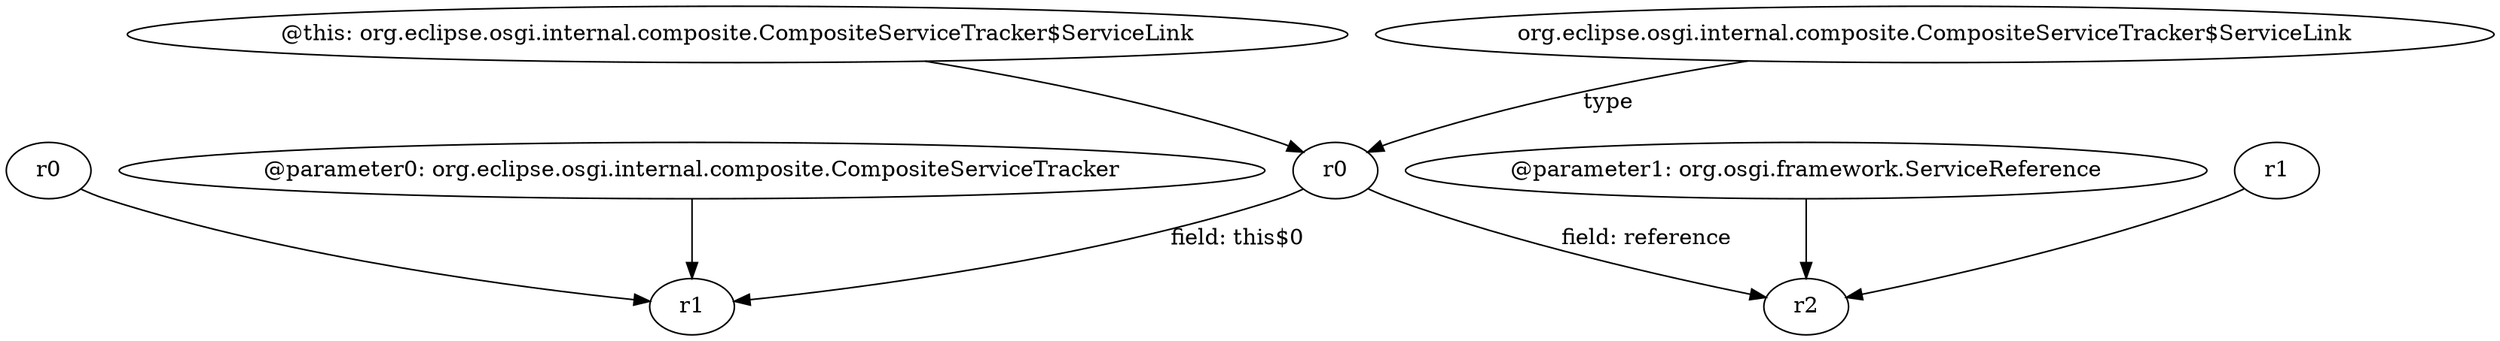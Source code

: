 digraph g {
0[label="r0"]
1[label="r1"]
0->1[label="field: this$0"]
2[label="@this: org.eclipse.osgi.internal.composite.CompositeServiceTracker$ServiceLink"]
2->0[label=""]
3[label="@parameter0: org.eclipse.osgi.internal.composite.CompositeServiceTracker"]
3->1[label=""]
4[label="org.eclipse.osgi.internal.composite.CompositeServiceTracker$ServiceLink"]
4->0[label="type"]
5[label="@parameter1: org.osgi.framework.ServiceReference"]
6[label="r2"]
5->6[label=""]
7[label="r0"]
7->1[label=""]
0->6[label="field: reference"]
8[label="r1"]
8->6[label=""]
}